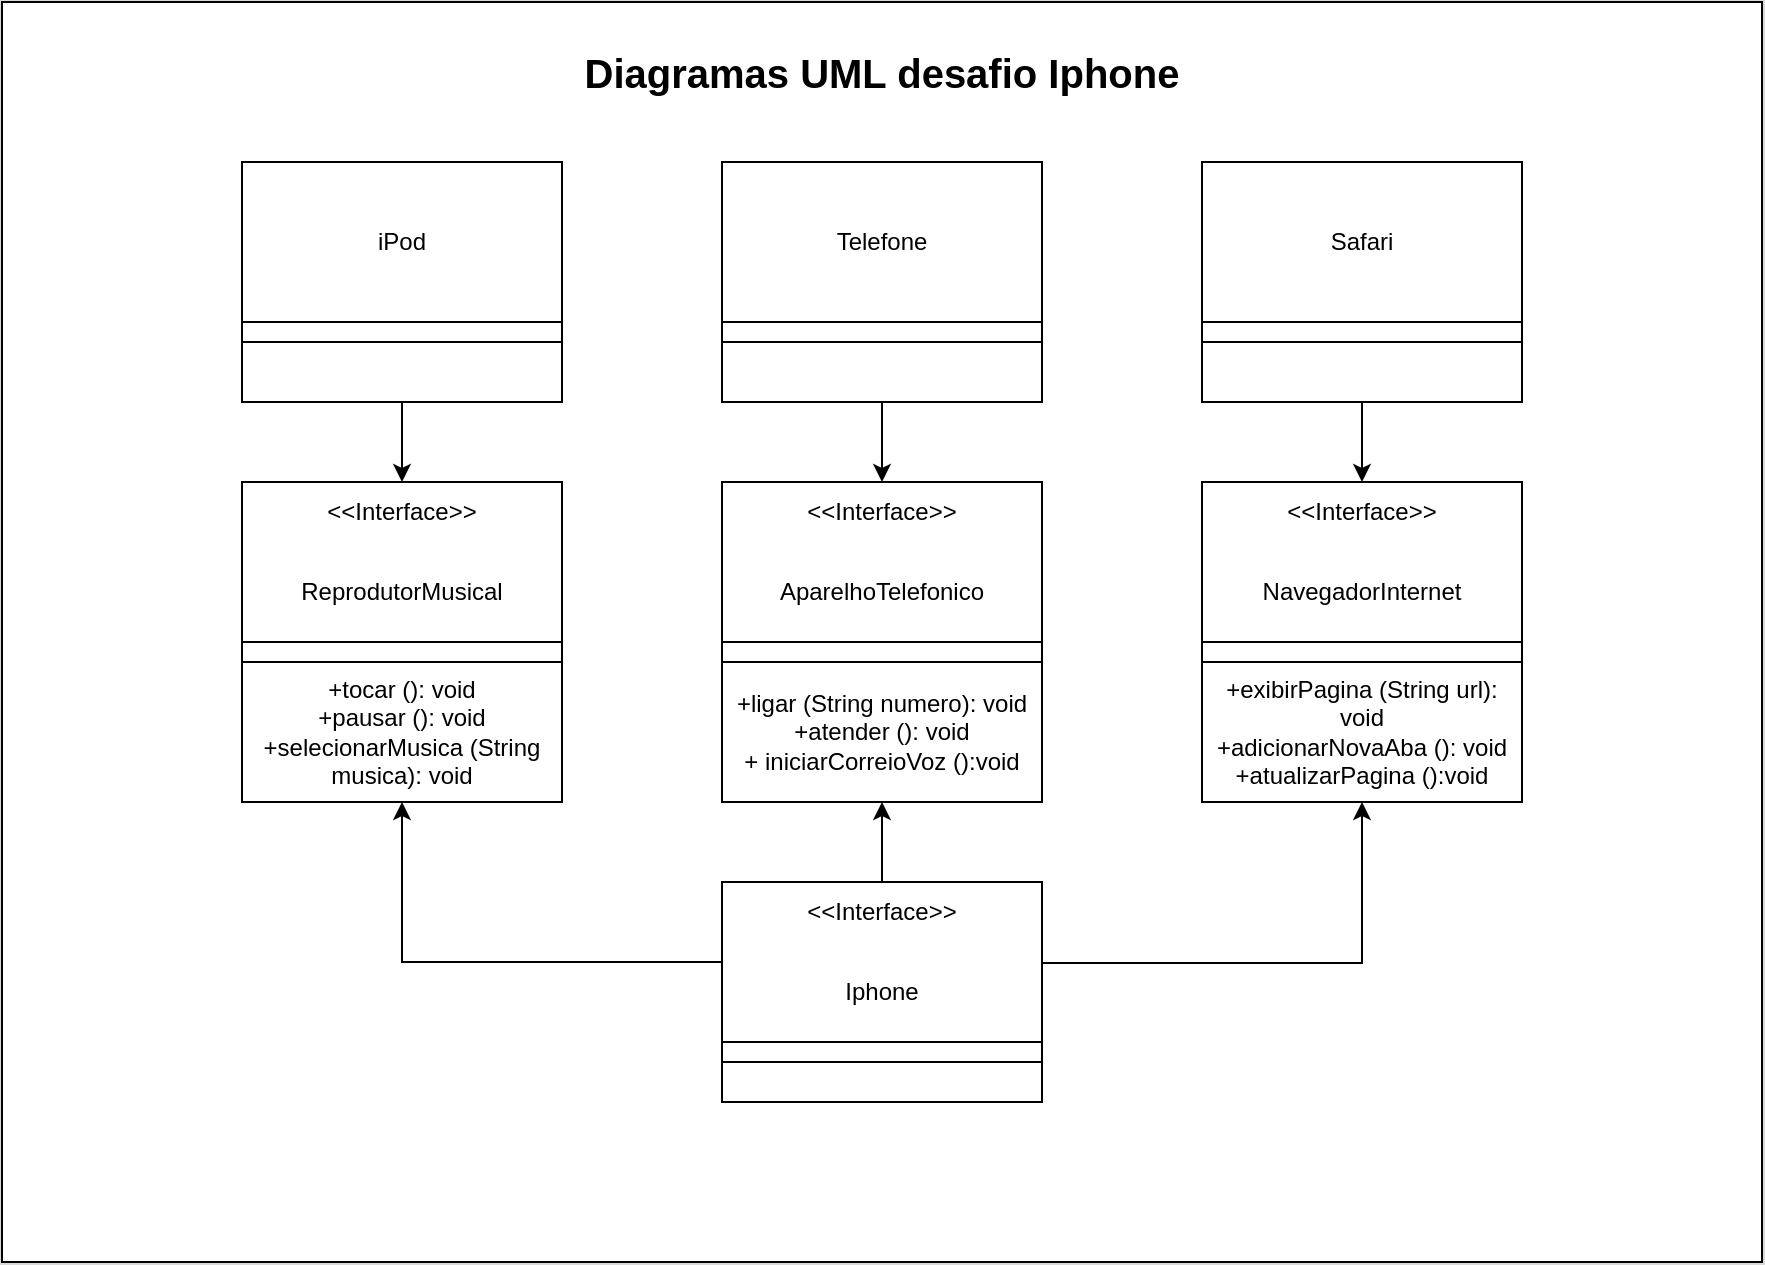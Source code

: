 <mxfile version="24.7.8">
  <diagram id="C5RBs43oDa-KdzZeNtuy" name="Page-1">
    <mxGraphModel dx="1435" dy="1026" grid="1" gridSize="10" guides="1" tooltips="1" connect="1" arrows="1" fold="1" page="0" pageScale="1" pageWidth="827" pageHeight="1169" background="#d9d9d9" math="0" shadow="0">
      <root>
        <mxCell id="WIyWlLk6GJQsqaUBKTNV-0" />
        <mxCell id="WIyWlLk6GJQsqaUBKTNV-1" parent="WIyWlLk6GJQsqaUBKTNV-0" />
        <mxCell id="qCD3Xn8CvtnOKgH4Qj7L-4" value="" style="rounded=0;whiteSpace=wrap;html=1;movable=0;resizable=0;rotatable=0;deletable=0;editable=0;locked=1;connectable=0;" parent="WIyWlLk6GJQsqaUBKTNV-1" vertex="1">
          <mxGeometry x="-80" y="-280" width="880" height="630" as="geometry" />
        </mxCell>
        <mxCell id="WdvXpVfefzO77P3MapNB-0" value="" style="rounded=0;whiteSpace=wrap;html=1;" parent="WIyWlLk6GJQsqaUBKTNV-1" vertex="1">
          <mxGeometry x="40" y="-40" width="160" height="80" as="geometry" />
        </mxCell>
        <mxCell id="WdvXpVfefzO77P3MapNB-1" value="" style="rounded=0;whiteSpace=wrap;html=1;" parent="WIyWlLk6GJQsqaUBKTNV-1" vertex="1">
          <mxGeometry x="280" y="-40" width="160" height="80" as="geometry" />
        </mxCell>
        <mxCell id="WdvXpVfefzO77P3MapNB-2" value="" style="rounded=0;whiteSpace=wrap;html=1;" parent="WIyWlLk6GJQsqaUBKTNV-1" vertex="1">
          <mxGeometry x="520" y="-40" width="160" height="80" as="geometry" />
        </mxCell>
        <mxCell id="qCD3Xn8CvtnOKgH4Qj7L-0" style="edgeStyle=orthogonalEdgeStyle;rounded=0;orthogonalLoop=1;jettySize=auto;html=1;entryX=0.5;entryY=1;entryDx=0;entryDy=0;" parent="WIyWlLk6GJQsqaUBKTNV-1" source="WdvXpVfefzO77P3MapNB-3" target="WdvXpVfefzO77P3MapNB-19" edge="1">
          <mxGeometry relative="1" as="geometry" />
        </mxCell>
        <mxCell id="WdvXpVfefzO77P3MapNB-3" value="" style="rounded=0;whiteSpace=wrap;html=1;" parent="WIyWlLk6GJQsqaUBKTNV-1" vertex="1">
          <mxGeometry x="280" y="160" width="160" height="80" as="geometry" />
        </mxCell>
        <mxCell id="qCD3Xn8CvtnOKgH4Qj7L-3" style="edgeStyle=orthogonalEdgeStyle;rounded=0;orthogonalLoop=1;jettySize=auto;html=1;entryX=0.5;entryY=1;entryDx=0;entryDy=0;exitX=1;exitY=0.21;exitDx=0;exitDy=0;exitPerimeter=0;" parent="WIyWlLk6GJQsqaUBKTNV-1" source="WdvXpVfefzO77P3MapNB-6" target="WdvXpVfefzO77P3MapNB-25" edge="1">
          <mxGeometry relative="1" as="geometry">
            <mxPoint x="430" y="280" as="sourcePoint" />
          </mxGeometry>
        </mxCell>
        <mxCell id="WdvXpVfefzO77P3MapNB-6" value="Iphone" style="text;strokeColor=none;align=center;fillColor=none;html=1;verticalAlign=middle;whiteSpace=wrap;rounded=0;" parent="WIyWlLk6GJQsqaUBKTNV-1" vertex="1">
          <mxGeometry x="280" y="190" width="160" height="50" as="geometry" />
        </mxCell>
        <mxCell id="WdvXpVfefzO77P3MapNB-9" value="" style="rounded=0;whiteSpace=wrap;html=1;" parent="WIyWlLk6GJQsqaUBKTNV-1" vertex="1">
          <mxGeometry x="40" y="40" width="160" height="10" as="geometry" />
        </mxCell>
        <mxCell id="WdvXpVfefzO77P3MapNB-10" value="" style="rounded=0;whiteSpace=wrap;html=1;" parent="WIyWlLk6GJQsqaUBKTNV-1" vertex="1">
          <mxGeometry x="40" y="50" width="160" height="70" as="geometry" />
        </mxCell>
        <mxCell id="WdvXpVfefzO77P3MapNB-11" value="&amp;lt;&amp;lt;Interface&amp;gt;&amp;gt;" style="text;strokeColor=none;align=center;fillColor=none;html=1;verticalAlign=middle;whiteSpace=wrap;rounded=0;" parent="WIyWlLk6GJQsqaUBKTNV-1" vertex="1">
          <mxGeometry x="40" y="-40" width="160" height="30" as="geometry" />
        </mxCell>
        <mxCell id="WdvXpVfefzO77P3MapNB-12" value="ReprodutorMusical" style="text;strokeColor=none;align=center;fillColor=none;html=1;verticalAlign=middle;whiteSpace=wrap;rounded=0;" parent="WIyWlLk6GJQsqaUBKTNV-1" vertex="1">
          <mxGeometry x="40" y="-10" width="160" height="50" as="geometry" />
        </mxCell>
        <mxCell id="WdvXpVfefzO77P3MapNB-13" value="&amp;lt;&amp;lt;Interface&amp;gt;&amp;gt;" style="text;strokeColor=none;align=center;fillColor=none;html=1;verticalAlign=middle;whiteSpace=wrap;rounded=0;" parent="WIyWlLk6GJQsqaUBKTNV-1" vertex="1">
          <mxGeometry x="280" y="-40" width="160" height="30" as="geometry" />
        </mxCell>
        <mxCell id="WdvXpVfefzO77P3MapNB-14" value="&amp;lt;&amp;lt;Interface&amp;gt;&amp;gt;" style="text;strokeColor=none;align=center;fillColor=none;html=1;verticalAlign=middle;whiteSpace=wrap;rounded=0;" parent="WIyWlLk6GJQsqaUBKTNV-1" vertex="1">
          <mxGeometry x="520" y="-40" width="160" height="30" as="geometry" />
        </mxCell>
        <mxCell id="WdvXpVfefzO77P3MapNB-16" value="AparelhoTelefonico" style="text;strokeColor=none;align=center;fillColor=none;html=1;verticalAlign=middle;whiteSpace=wrap;rounded=0;" parent="WIyWlLk6GJQsqaUBKTNV-1" vertex="1">
          <mxGeometry x="280" y="-10" width="160" height="50" as="geometry" />
        </mxCell>
        <mxCell id="WdvXpVfefzO77P3MapNB-17" value="NavegadorInternet" style="text;strokeColor=none;align=center;fillColor=none;html=1;verticalAlign=middle;whiteSpace=wrap;rounded=0;" parent="WIyWlLk6GJQsqaUBKTNV-1" vertex="1">
          <mxGeometry x="520" y="-10" width="160" height="50" as="geometry" />
        </mxCell>
        <mxCell id="WdvXpVfefzO77P3MapNB-19" value="+tocar (): void&lt;div&gt;+pausar (): void&lt;/div&gt;&lt;div&gt;+selecionarMusica (String musica): void&lt;/div&gt;" style="text;strokeColor=none;align=center;fillColor=none;html=1;verticalAlign=middle;whiteSpace=wrap;rounded=0;" parent="WIyWlLk6GJQsqaUBKTNV-1" vertex="1">
          <mxGeometry x="40" y="50" width="160" height="70" as="geometry" />
        </mxCell>
        <mxCell id="WdvXpVfefzO77P3MapNB-20" value="" style="rounded=0;whiteSpace=wrap;html=1;" parent="WIyWlLk6GJQsqaUBKTNV-1" vertex="1">
          <mxGeometry x="280" y="40" width="160" height="10" as="geometry" />
        </mxCell>
        <mxCell id="WdvXpVfefzO77P3MapNB-21" value="" style="rounded=0;whiteSpace=wrap;html=1;" parent="WIyWlLk6GJQsqaUBKTNV-1" vertex="1">
          <mxGeometry x="520" y="40" width="160" height="10" as="geometry" />
        </mxCell>
        <mxCell id="WdvXpVfefzO77P3MapNB-22" value="" style="rounded=0;whiteSpace=wrap;html=1;" parent="WIyWlLk6GJQsqaUBKTNV-1" vertex="1">
          <mxGeometry x="280" y="50" width="160" height="70" as="geometry" />
        </mxCell>
        <mxCell id="WdvXpVfefzO77P3MapNB-23" value="" style="rounded=0;whiteSpace=wrap;html=1;" parent="WIyWlLk6GJQsqaUBKTNV-1" vertex="1">
          <mxGeometry x="520" y="50" width="160" height="70" as="geometry" />
        </mxCell>
        <mxCell id="WdvXpVfefzO77P3MapNB-24" value="+ligar (String numero): void&lt;div&gt;+atender (): void&lt;/div&gt;&lt;div&gt;+ iniciarCorreioVoz ():void&lt;/div&gt;" style="text;strokeColor=none;align=center;fillColor=none;html=1;verticalAlign=middle;whiteSpace=wrap;rounded=0;" parent="WIyWlLk6GJQsqaUBKTNV-1" vertex="1">
          <mxGeometry x="280" y="50" width="160" height="70" as="geometry" />
        </mxCell>
        <mxCell id="WdvXpVfefzO77P3MapNB-25" value="+exibirPagina (String url): void&lt;div&gt;+adicionarNovaAba (): void&lt;/div&gt;&lt;div&gt;+atualizarPagina ():void&lt;/div&gt;" style="text;strokeColor=none;align=center;fillColor=none;html=1;verticalAlign=middle;whiteSpace=wrap;rounded=0;" parent="WIyWlLk6GJQsqaUBKTNV-1" vertex="1">
          <mxGeometry x="520" y="50" width="160" height="70" as="geometry" />
        </mxCell>
        <mxCell id="qCD3Xn8CvtnOKgH4Qj7L-5" value="Diagramas UML desafio Iphone" style="text;strokeColor=none;align=center;fillColor=none;html=1;verticalAlign=middle;whiteSpace=wrap;rounded=0;fontSize=20;fontStyle=1" parent="WIyWlLk6GJQsqaUBKTNV-1" vertex="1">
          <mxGeometry x="-80" y="-260" width="880" height="30" as="geometry" />
        </mxCell>
        <mxCell id="qCD3Xn8CvtnOKgH4Qj7L-6" value="" style="rounded=0;whiteSpace=wrap;html=1;" parent="WIyWlLk6GJQsqaUBKTNV-1" vertex="1">
          <mxGeometry x="280" y="240" width="160" height="10" as="geometry" />
        </mxCell>
        <mxCell id="qCD3Xn8CvtnOKgH4Qj7L-7" value="" style="rounded=0;whiteSpace=wrap;html=1;" parent="WIyWlLk6GJQsqaUBKTNV-1" vertex="1">
          <mxGeometry x="280" y="250" width="160" height="20" as="geometry" />
        </mxCell>
        <mxCell id="VH8WiXOXaQqTg9zJLlB7-0" style="edgeStyle=orthogonalEdgeStyle;rounded=0;orthogonalLoop=1;jettySize=auto;html=1;entryX=0.5;entryY=1;entryDx=0;entryDy=0;" edge="1" parent="WIyWlLk6GJQsqaUBKTNV-1" source="qCD3Xn8CvtnOKgH4Qj7L-12" target="WdvXpVfefzO77P3MapNB-24">
          <mxGeometry relative="1" as="geometry" />
        </mxCell>
        <mxCell id="qCD3Xn8CvtnOKgH4Qj7L-12" value="&amp;lt;&amp;lt;Interface&amp;gt;&amp;gt;" style="text;strokeColor=none;align=center;fillColor=none;html=1;verticalAlign=middle;whiteSpace=wrap;rounded=0;" parent="WIyWlLk6GJQsqaUBKTNV-1" vertex="1">
          <mxGeometry x="280" y="160" width="160" height="30" as="geometry" />
        </mxCell>
        <mxCell id="qCD3Xn8CvtnOKgH4Qj7L-13" value="iPod" style="rounded=0;whiteSpace=wrap;html=1;" parent="WIyWlLk6GJQsqaUBKTNV-1" vertex="1">
          <mxGeometry x="40" y="-200" width="160" height="80" as="geometry" />
        </mxCell>
        <mxCell id="qCD3Xn8CvtnOKgH4Qj7L-14" value="" style="rounded=0;whiteSpace=wrap;html=1;" parent="WIyWlLk6GJQsqaUBKTNV-1" vertex="1">
          <mxGeometry x="40" y="-120" width="160" height="10" as="geometry" />
        </mxCell>
        <mxCell id="qCD3Xn8CvtnOKgH4Qj7L-22" style="edgeStyle=orthogonalEdgeStyle;rounded=0;orthogonalLoop=1;jettySize=auto;html=1;entryX=0.5;entryY=0;entryDx=0;entryDy=0;" parent="WIyWlLk6GJQsqaUBKTNV-1" source="qCD3Xn8CvtnOKgH4Qj7L-15" target="WdvXpVfefzO77P3MapNB-11" edge="1">
          <mxGeometry relative="1" as="geometry" />
        </mxCell>
        <mxCell id="qCD3Xn8CvtnOKgH4Qj7L-15" value="" style="rounded=0;whiteSpace=wrap;html=1;" parent="WIyWlLk6GJQsqaUBKTNV-1" vertex="1">
          <mxGeometry x="40" y="-110" width="160" height="30" as="geometry" />
        </mxCell>
        <mxCell id="qCD3Xn8CvtnOKgH4Qj7L-16" value="Telefone" style="rounded=0;whiteSpace=wrap;html=1;" parent="WIyWlLk6GJQsqaUBKTNV-1" vertex="1">
          <mxGeometry x="280" y="-200" width="160" height="80" as="geometry" />
        </mxCell>
        <mxCell id="qCD3Xn8CvtnOKgH4Qj7L-17" value="" style="rounded=0;whiteSpace=wrap;html=1;" parent="WIyWlLk6GJQsqaUBKTNV-1" vertex="1">
          <mxGeometry x="280" y="-120" width="160" height="10" as="geometry" />
        </mxCell>
        <mxCell id="qCD3Xn8CvtnOKgH4Qj7L-23" style="edgeStyle=orthogonalEdgeStyle;rounded=0;orthogonalLoop=1;jettySize=auto;html=1;" parent="WIyWlLk6GJQsqaUBKTNV-1" source="qCD3Xn8CvtnOKgH4Qj7L-18" target="WdvXpVfefzO77P3MapNB-13" edge="1">
          <mxGeometry relative="1" as="geometry" />
        </mxCell>
        <mxCell id="qCD3Xn8CvtnOKgH4Qj7L-18" value="" style="rounded=0;whiteSpace=wrap;html=1;" parent="WIyWlLk6GJQsqaUBKTNV-1" vertex="1">
          <mxGeometry x="280" y="-110" width="160" height="30" as="geometry" />
        </mxCell>
        <mxCell id="qCD3Xn8CvtnOKgH4Qj7L-19" value="Safari" style="rounded=0;whiteSpace=wrap;html=1;" parent="WIyWlLk6GJQsqaUBKTNV-1" vertex="1">
          <mxGeometry x="520" y="-200" width="160" height="80" as="geometry" />
        </mxCell>
        <mxCell id="qCD3Xn8CvtnOKgH4Qj7L-20" value="" style="rounded=0;whiteSpace=wrap;html=1;" parent="WIyWlLk6GJQsqaUBKTNV-1" vertex="1">
          <mxGeometry x="520" y="-120" width="160" height="10" as="geometry" />
        </mxCell>
        <mxCell id="qCD3Xn8CvtnOKgH4Qj7L-24" style="edgeStyle=orthogonalEdgeStyle;rounded=0;orthogonalLoop=1;jettySize=auto;html=1;" parent="WIyWlLk6GJQsqaUBKTNV-1" source="qCD3Xn8CvtnOKgH4Qj7L-21" target="WdvXpVfefzO77P3MapNB-14" edge="1">
          <mxGeometry relative="1" as="geometry" />
        </mxCell>
        <mxCell id="qCD3Xn8CvtnOKgH4Qj7L-21" value="" style="rounded=0;whiteSpace=wrap;html=1;" parent="WIyWlLk6GJQsqaUBKTNV-1" vertex="1">
          <mxGeometry x="520" y="-110" width="160" height="30" as="geometry" />
        </mxCell>
      </root>
    </mxGraphModel>
  </diagram>
</mxfile>
